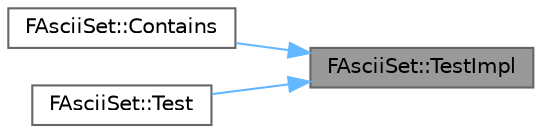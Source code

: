 digraph "FAsciiSet::TestImpl"
{
 // INTERACTIVE_SVG=YES
 // LATEX_PDF_SIZE
  bgcolor="transparent";
  edge [fontname=Helvetica,fontsize=10,labelfontname=Helvetica,labelfontsize=10];
  node [fontname=Helvetica,fontsize=10,shape=box,height=0.2,width=0.4];
  rankdir="RL";
  Node1 [id="Node000001",label="FAsciiSet::TestImpl",height=0.2,width=0.4,color="gray40", fillcolor="grey60", style="filled", fontcolor="black",tooltip=" "];
  Node1 -> Node2 [id="edge1_Node000001_Node000002",dir="back",color="steelblue1",style="solid",tooltip=" "];
  Node2 [id="Node000002",label="FAsciiSet::Contains",height=0.2,width=0.4,color="grey40", fillcolor="white", style="filled",URL="$d4/d0e/classFAsciiSet.html#ae104fb3927e31dbe451464c735259e05",tooltip="Returns true if a character is part of the set."];
  Node1 -> Node3 [id="edge2_Node000001_Node000003",dir="back",color="steelblue1",style="solid",tooltip=" "];
  Node3 [id="Node000003",label="FAsciiSet::Test",height=0.2,width=0.4,color="grey40", fillcolor="white", style="filled",URL="$d4/d0e/classFAsciiSet.html#ae43848cf65917d72ca14feb0ceed27f8",tooltip="Returns non-zero if a character is part of the set."];
}
